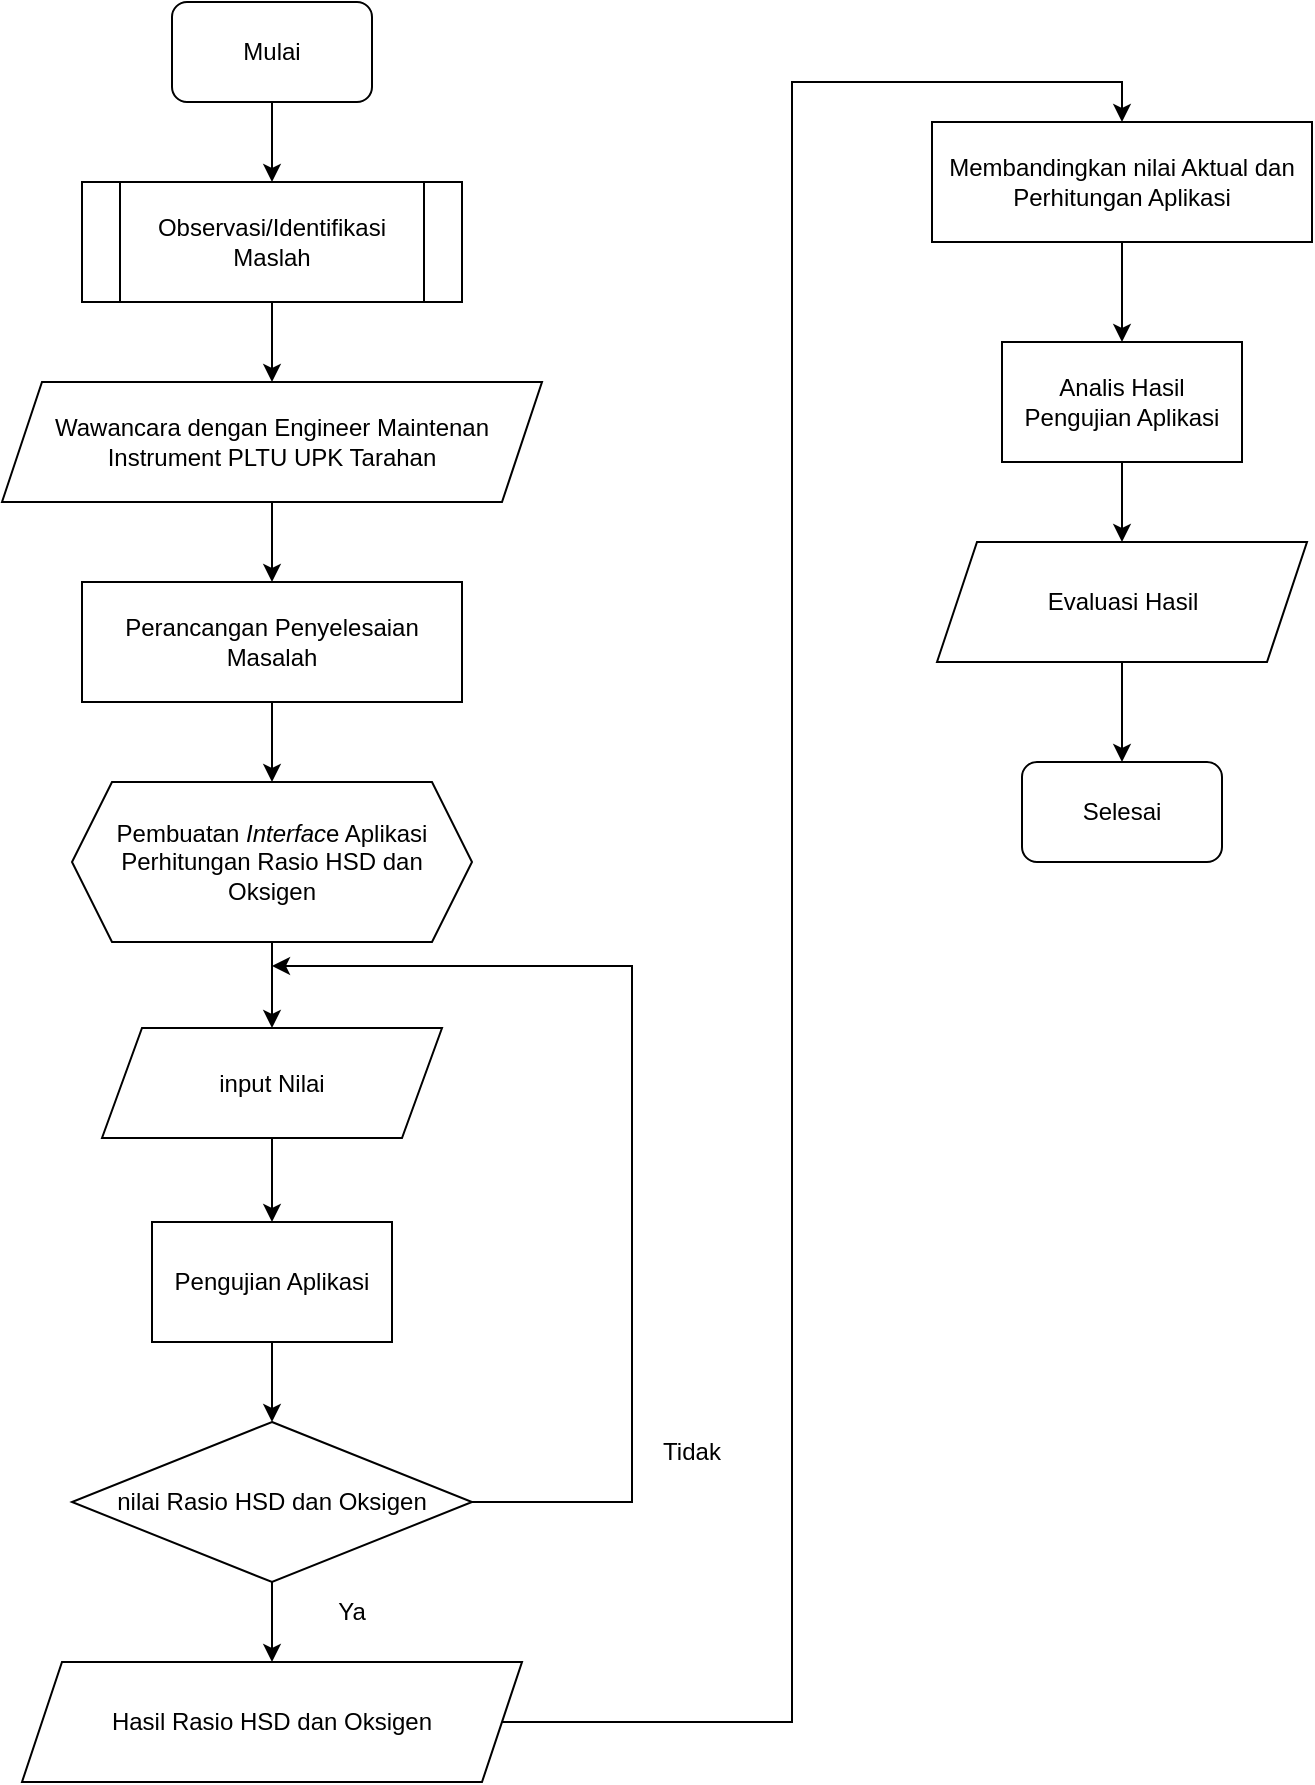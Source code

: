 <mxfile version="15.8.8" type="github">
  <diagram id="7-kRVJ895avAIdvOHoRN" name="Page-1">
    <mxGraphModel dx="1437" dy="713" grid="1" gridSize="10" guides="1" tooltips="1" connect="1" arrows="1" fold="1" page="1" pageScale="1" pageWidth="827" pageHeight="1169" math="0" shadow="0">
      <root>
        <mxCell id="0" />
        <mxCell id="1" parent="0" />
        <mxCell id="O9lwM5MHYDnihaas4i8i-5" value="" style="edgeStyle=orthogonalEdgeStyle;rounded=0;orthogonalLoop=1;jettySize=auto;html=1;" edge="1" parent="1" source="O9lwM5MHYDnihaas4i8i-1" target="O9lwM5MHYDnihaas4i8i-2">
          <mxGeometry relative="1" as="geometry" />
        </mxCell>
        <mxCell id="O9lwM5MHYDnihaas4i8i-1" value="Mulai" style="rounded=1;whiteSpace=wrap;html=1;" vertex="1" parent="1">
          <mxGeometry x="150" y="60" width="100" height="50" as="geometry" />
        </mxCell>
        <mxCell id="O9lwM5MHYDnihaas4i8i-11" value="" style="edgeStyle=orthogonalEdgeStyle;rounded=0;orthogonalLoop=1;jettySize=auto;html=1;" edge="1" parent="1" source="O9lwM5MHYDnihaas4i8i-2" target="O9lwM5MHYDnihaas4i8i-4">
          <mxGeometry relative="1" as="geometry" />
        </mxCell>
        <mxCell id="O9lwM5MHYDnihaas4i8i-2" value="Observasi/Identifikasi Maslah" style="shape=process;whiteSpace=wrap;html=1;backgroundOutline=1;" vertex="1" parent="1">
          <mxGeometry x="105" y="150" width="190" height="60" as="geometry" />
        </mxCell>
        <mxCell id="O9lwM5MHYDnihaas4i8i-10" value="" style="edgeStyle=orthogonalEdgeStyle;rounded=0;orthogonalLoop=1;jettySize=auto;html=1;" edge="1" parent="1" source="O9lwM5MHYDnihaas4i8i-3" target="O9lwM5MHYDnihaas4i8i-8">
          <mxGeometry relative="1" as="geometry" />
        </mxCell>
        <mxCell id="O9lwM5MHYDnihaas4i8i-3" value="&lt;span&gt;Perancangan Penyelesaian Masalah&lt;/span&gt;" style="rounded=0;whiteSpace=wrap;html=1;" vertex="1" parent="1">
          <mxGeometry x="105" y="350" width="190" height="60" as="geometry" />
        </mxCell>
        <mxCell id="O9lwM5MHYDnihaas4i8i-9" value="" style="edgeStyle=orthogonalEdgeStyle;rounded=0;orthogonalLoop=1;jettySize=auto;html=1;" edge="1" parent="1" source="O9lwM5MHYDnihaas4i8i-4" target="O9lwM5MHYDnihaas4i8i-3">
          <mxGeometry relative="1" as="geometry" />
        </mxCell>
        <mxCell id="O9lwM5MHYDnihaas4i8i-4" value="Wawancara dengan Engineer Maintenan Instrument PLTU UPK Tarahan" style="shape=parallelogram;perimeter=parallelogramPerimeter;whiteSpace=wrap;html=1;fixedSize=1;" vertex="1" parent="1">
          <mxGeometry x="65" y="250" width="270" height="60" as="geometry" />
        </mxCell>
        <mxCell id="O9lwM5MHYDnihaas4i8i-20" value="" style="edgeStyle=orthogonalEdgeStyle;rounded=0;orthogonalLoop=1;jettySize=auto;html=1;" edge="1" parent="1" source="O9lwM5MHYDnihaas4i8i-8" target="O9lwM5MHYDnihaas4i8i-17">
          <mxGeometry relative="1" as="geometry" />
        </mxCell>
        <mxCell id="O9lwM5MHYDnihaas4i8i-8" value="Pembuatan &lt;i&gt;Interfac&lt;/i&gt;e Aplikasi Perhitungan Rasio HSD dan Oksigen" style="shape=hexagon;perimeter=hexagonPerimeter2;whiteSpace=wrap;html=1;fixedSize=1;" vertex="1" parent="1">
          <mxGeometry x="100" y="450" width="200" height="80" as="geometry" />
        </mxCell>
        <mxCell id="O9lwM5MHYDnihaas4i8i-15" value="" style="edgeStyle=orthogonalEdgeStyle;rounded=0;orthogonalLoop=1;jettySize=auto;html=1;" edge="1" parent="1" source="O9lwM5MHYDnihaas4i8i-12" target="O9lwM5MHYDnihaas4i8i-13">
          <mxGeometry relative="1" as="geometry" />
        </mxCell>
        <mxCell id="O9lwM5MHYDnihaas4i8i-12" value="Pengujian Aplikasi" style="rounded=0;whiteSpace=wrap;html=1;" vertex="1" parent="1">
          <mxGeometry x="140" y="670" width="120" height="60" as="geometry" />
        </mxCell>
        <mxCell id="O9lwM5MHYDnihaas4i8i-16" style="edgeStyle=orthogonalEdgeStyle;rounded=0;orthogonalLoop=1;jettySize=auto;html=1;exitX=1;exitY=0.5;exitDx=0;exitDy=0;" edge="1" parent="1" source="O9lwM5MHYDnihaas4i8i-13">
          <mxGeometry relative="1" as="geometry">
            <mxPoint x="200" y="542" as="targetPoint" />
            <Array as="points">
              <mxPoint x="380" y="810" />
              <mxPoint x="380" y="542" />
            </Array>
          </mxGeometry>
        </mxCell>
        <mxCell id="O9lwM5MHYDnihaas4i8i-24" value="" style="edgeStyle=orthogonalEdgeStyle;rounded=0;orthogonalLoop=1;jettySize=auto;html=1;entryX=0.5;entryY=0;entryDx=0;entryDy=0;exitX=1;exitY=0.5;exitDx=0;exitDy=0;" edge="1" parent="1" source="O9lwM5MHYDnihaas4i8i-26" target="O9lwM5MHYDnihaas4i8i-23">
          <mxGeometry relative="1" as="geometry">
            <mxPoint x="300" y="930" as="sourcePoint" />
            <Array as="points">
              <mxPoint x="460" y="920" />
              <mxPoint x="460" y="100" />
              <mxPoint x="625" y="100" />
            </Array>
          </mxGeometry>
        </mxCell>
        <mxCell id="O9lwM5MHYDnihaas4i8i-27" value="" style="edgeStyle=orthogonalEdgeStyle;rounded=0;orthogonalLoop=1;jettySize=auto;html=1;" edge="1" parent="1" source="O9lwM5MHYDnihaas4i8i-13" target="O9lwM5MHYDnihaas4i8i-26">
          <mxGeometry relative="1" as="geometry" />
        </mxCell>
        <mxCell id="O9lwM5MHYDnihaas4i8i-13" value="nilai Rasio HSD dan Oksigen" style="rhombus;whiteSpace=wrap;html=1;" vertex="1" parent="1">
          <mxGeometry x="100" y="770" width="200" height="80" as="geometry" />
        </mxCell>
        <mxCell id="O9lwM5MHYDnihaas4i8i-18" value="" style="edgeStyle=orthogonalEdgeStyle;rounded=0;orthogonalLoop=1;jettySize=auto;html=1;" edge="1" parent="1" source="O9lwM5MHYDnihaas4i8i-17" target="O9lwM5MHYDnihaas4i8i-12">
          <mxGeometry relative="1" as="geometry" />
        </mxCell>
        <mxCell id="O9lwM5MHYDnihaas4i8i-17" value="input Nilai" style="shape=parallelogram;perimeter=parallelogramPerimeter;whiteSpace=wrap;html=1;fixedSize=1;" vertex="1" parent="1">
          <mxGeometry x="115" y="573" width="170" height="55" as="geometry" />
        </mxCell>
        <mxCell id="O9lwM5MHYDnihaas4i8i-21" value="Tidak" style="text;html=1;strokeColor=none;fillColor=none;align=center;verticalAlign=middle;whiteSpace=wrap;rounded=0;" vertex="1" parent="1">
          <mxGeometry x="380" y="770" width="60" height="30" as="geometry" />
        </mxCell>
        <mxCell id="O9lwM5MHYDnihaas4i8i-22" value="Ya" style="text;html=1;strokeColor=none;fillColor=none;align=center;verticalAlign=middle;whiteSpace=wrap;rounded=0;" vertex="1" parent="1">
          <mxGeometry x="210" y="850" width="60" height="30" as="geometry" />
        </mxCell>
        <mxCell id="O9lwM5MHYDnihaas4i8i-28" value="" style="edgeStyle=orthogonalEdgeStyle;rounded=0;orthogonalLoop=1;jettySize=auto;html=1;" edge="1" parent="1" source="O9lwM5MHYDnihaas4i8i-23" target="O9lwM5MHYDnihaas4i8i-25">
          <mxGeometry relative="1" as="geometry" />
        </mxCell>
        <mxCell id="O9lwM5MHYDnihaas4i8i-23" value="Membandingkan nilai Aktual dan Perhitungan Aplikasi" style="rounded=0;whiteSpace=wrap;html=1;" vertex="1" parent="1">
          <mxGeometry x="530" y="120" width="190" height="60" as="geometry" />
        </mxCell>
        <mxCell id="O9lwM5MHYDnihaas4i8i-33" value="" style="edgeStyle=orthogonalEdgeStyle;rounded=0;orthogonalLoop=1;jettySize=auto;html=1;" edge="1" parent="1" source="O9lwM5MHYDnihaas4i8i-25" target="O9lwM5MHYDnihaas4i8i-32">
          <mxGeometry relative="1" as="geometry" />
        </mxCell>
        <mxCell id="O9lwM5MHYDnihaas4i8i-25" value="Analis Hasil Pengujian Aplikasi" style="rounded=0;whiteSpace=wrap;html=1;" vertex="1" parent="1">
          <mxGeometry x="565" y="230" width="120" height="60" as="geometry" />
        </mxCell>
        <mxCell id="O9lwM5MHYDnihaas4i8i-26" value="Hasil Rasio HSD dan Oksigen" style="shape=parallelogram;perimeter=parallelogramPerimeter;whiteSpace=wrap;html=1;fixedSize=1;" vertex="1" parent="1">
          <mxGeometry x="75" y="890" width="250" height="60" as="geometry" />
        </mxCell>
        <mxCell id="O9lwM5MHYDnihaas4i8i-29" value="Selesai" style="rounded=1;whiteSpace=wrap;html=1;" vertex="1" parent="1">
          <mxGeometry x="575" y="440" width="100" height="50" as="geometry" />
        </mxCell>
        <mxCell id="O9lwM5MHYDnihaas4i8i-34" value="" style="edgeStyle=orthogonalEdgeStyle;rounded=0;orthogonalLoop=1;jettySize=auto;html=1;" edge="1" parent="1" source="O9lwM5MHYDnihaas4i8i-32" target="O9lwM5MHYDnihaas4i8i-29">
          <mxGeometry relative="1" as="geometry" />
        </mxCell>
        <mxCell id="O9lwM5MHYDnihaas4i8i-32" value="Evaluasi Hasil" style="shape=parallelogram;perimeter=parallelogramPerimeter;whiteSpace=wrap;html=1;fixedSize=1;" vertex="1" parent="1">
          <mxGeometry x="532.5" y="330" width="185" height="60" as="geometry" />
        </mxCell>
      </root>
    </mxGraphModel>
  </diagram>
</mxfile>
